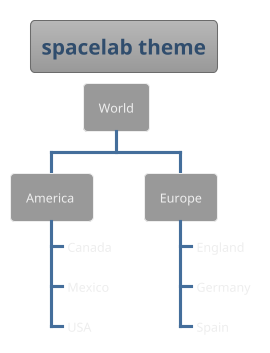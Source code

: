 ' Do not edit
' Theme Gallery
' autogenerated by script
'
@startwbs
!theme spacelab
title spacelab theme
* World
** America 
***_ Canada 
***_ Mexico
***_ USA
** Europe
***_  England
***_  Germany
***_  Spain
@endwbs
